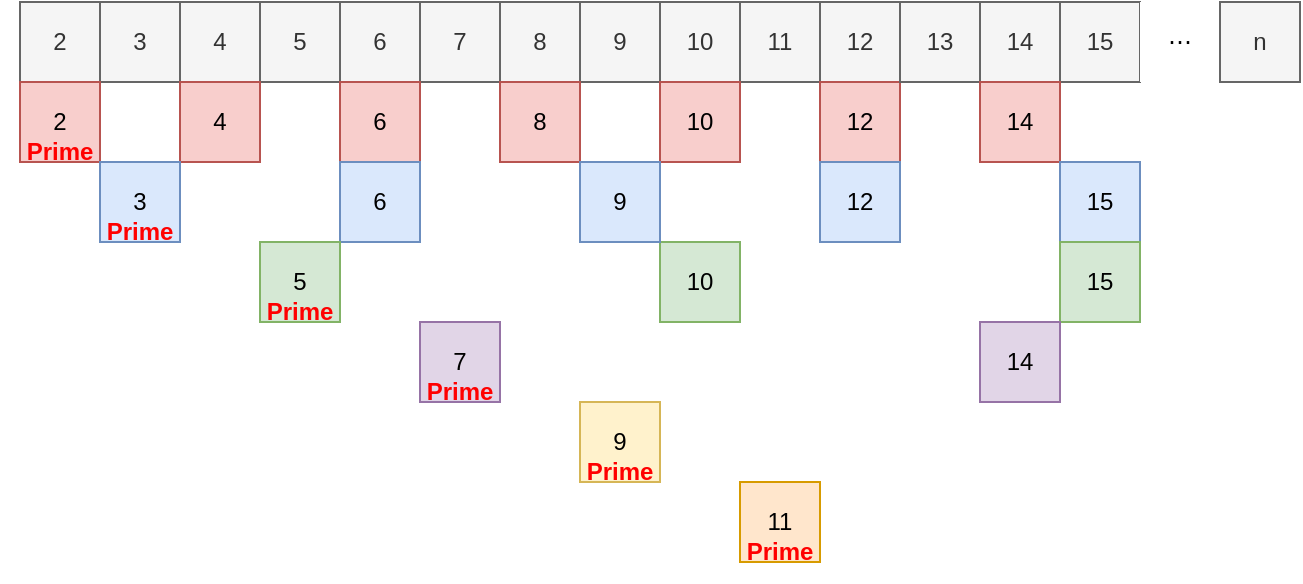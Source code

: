 <mxfile version="20.2.3" type="device" pages="2"><diagram id="DKl40bPEQ63-W_WIiDmJ" name="第 1 页"><mxGraphModel dx="687" dy="676" grid="1" gridSize="10" guides="1" tooltips="1" connect="1" arrows="1" fold="1" page="1" pageScale="1" pageWidth="827" pageHeight="1169" math="0" shadow="0"><root><mxCell id="0"/><mxCell id="1" parent="0"/><mxCell id="CeGAADFdwhnzHLbQDS3J-2" value="12" style="rounded=0;whiteSpace=wrap;html=1;fillColor=#f5f5f5;strokeColor=#666666;fontColor=#333333;" parent="1" vertex="1"><mxGeometry x="520" y="360" width="40" height="40" as="geometry"/></mxCell><mxCell id="CeGAADFdwhnzHLbQDS3J-3" value="2" style="rounded=0;whiteSpace=wrap;html=1;fillColor=#f5f5f5;strokeColor=#666666;fontColor=#333333;" parent="1" vertex="1"><mxGeometry x="120" y="360" width="40" height="40" as="geometry"/></mxCell><mxCell id="CeGAADFdwhnzHLbQDS3J-4" value="3" style="rounded=0;whiteSpace=wrap;html=1;fillColor=#f5f5f5;strokeColor=#666666;fontColor=#333333;" parent="1" vertex="1"><mxGeometry x="160" y="360" width="40" height="40" as="geometry"/></mxCell><mxCell id="CeGAADFdwhnzHLbQDS3J-7" value="11" style="rounded=0;whiteSpace=wrap;html=1;fillColor=#f5f5f5;strokeColor=#666666;fontColor=#333333;" parent="1" vertex="1"><mxGeometry x="480" y="360" width="40" height="40" as="geometry"/></mxCell><mxCell id="CeGAADFdwhnzHLbQDS3J-8" value="10" style="rounded=0;whiteSpace=wrap;html=1;fillColor=#f5f5f5;strokeColor=#666666;fontColor=#333333;" parent="1" vertex="1"><mxGeometry x="440" y="360" width="40" height="40" as="geometry"/></mxCell><mxCell id="CeGAADFdwhnzHLbQDS3J-9" value="9" style="rounded=0;whiteSpace=wrap;html=1;fillColor=#f5f5f5;strokeColor=#666666;fontColor=#333333;" parent="1" vertex="1"><mxGeometry x="400" y="360" width="40" height="40" as="geometry"/></mxCell><mxCell id="CeGAADFdwhnzHLbQDS3J-10" value="8" style="rounded=0;whiteSpace=wrap;html=1;fillColor=#f5f5f5;strokeColor=#666666;fontColor=#333333;" parent="1" vertex="1"><mxGeometry x="360" y="360" width="40" height="40" as="geometry"/></mxCell><mxCell id="CeGAADFdwhnzHLbQDS3J-11" value="7" style="rounded=0;whiteSpace=wrap;html=1;fillColor=#f5f5f5;strokeColor=#666666;fontColor=#333333;" parent="1" vertex="1"><mxGeometry x="320" y="360" width="40" height="40" as="geometry"/></mxCell><mxCell id="CeGAADFdwhnzHLbQDS3J-12" value="6" style="rounded=0;whiteSpace=wrap;html=1;fillColor=#f5f5f5;strokeColor=#666666;fontColor=#333333;" parent="1" vertex="1"><mxGeometry x="280" y="360" width="40" height="40" as="geometry"/></mxCell><mxCell id="CeGAADFdwhnzHLbQDS3J-13" value="5" style="rounded=0;whiteSpace=wrap;html=1;fillColor=#f5f5f5;strokeColor=#666666;fontColor=#333333;" parent="1" vertex="1"><mxGeometry x="240" y="360" width="40" height="40" as="geometry"/></mxCell><mxCell id="CeGAADFdwhnzHLbQDS3J-14" value="4" style="rounded=0;whiteSpace=wrap;html=1;fillColor=#f5f5f5;strokeColor=#666666;fontColor=#333333;" parent="1" vertex="1"><mxGeometry x="200" y="360" width="40" height="40" as="geometry"/></mxCell><mxCell id="CeGAADFdwhnzHLbQDS3J-15" value="2" style="rounded=0;whiteSpace=wrap;html=1;fillColor=#f8cecc;strokeColor=#b85450;" parent="1" vertex="1"><mxGeometry x="120" y="400" width="40" height="40" as="geometry"/></mxCell><mxCell id="CeGAADFdwhnzHLbQDS3J-16" value="4" style="rounded=0;whiteSpace=wrap;html=1;fillColor=#f8cecc;strokeColor=#b85450;" parent="1" vertex="1"><mxGeometry x="200" y="400" width="40" height="40" as="geometry"/></mxCell><mxCell id="CeGAADFdwhnzHLbQDS3J-17" value="6" style="rounded=0;whiteSpace=wrap;html=1;fillColor=#f8cecc;strokeColor=#b85450;" parent="1" vertex="1"><mxGeometry x="280" y="400" width="40" height="40" as="geometry"/></mxCell><mxCell id="CeGAADFdwhnzHLbQDS3J-18" value="8" style="rounded=0;whiteSpace=wrap;html=1;fillColor=#f8cecc;strokeColor=#b85450;" parent="1" vertex="1"><mxGeometry x="360" y="400" width="40" height="40" as="geometry"/></mxCell><mxCell id="CeGAADFdwhnzHLbQDS3J-19" value="10" style="rounded=0;whiteSpace=wrap;html=1;fillColor=#f8cecc;strokeColor=#b85450;" parent="1" vertex="1"><mxGeometry x="440" y="400" width="40" height="40" as="geometry"/></mxCell><mxCell id="CeGAADFdwhnzHLbQDS3J-20" value="12" style="rounded=0;whiteSpace=wrap;html=1;fillColor=#f8cecc;strokeColor=#b85450;" parent="1" vertex="1"><mxGeometry x="520" y="400" width="40" height="40" as="geometry"/></mxCell><mxCell id="CeGAADFdwhnzHLbQDS3J-21" value="3" style="rounded=0;whiteSpace=wrap;html=1;fillColor=#dae8fc;strokeColor=#6c8ebf;" parent="1" vertex="1"><mxGeometry x="160" y="440" width="40" height="40" as="geometry"/></mxCell><mxCell id="CeGAADFdwhnzHLbQDS3J-23" value="6" style="rounded=0;whiteSpace=wrap;html=1;fillColor=#dae8fc;strokeColor=#6c8ebf;" parent="1" vertex="1"><mxGeometry x="280" y="440" width="40" height="40" as="geometry"/></mxCell><mxCell id="CeGAADFdwhnzHLbQDS3J-24" value="5" style="rounded=0;whiteSpace=wrap;html=1;fillColor=#d5e8d4;strokeColor=#82b366;" parent="1" vertex="1"><mxGeometry x="240" y="480" width="40" height="40" as="geometry"/></mxCell><mxCell id="CeGAADFdwhnzHLbQDS3J-25" value="10" style="rounded=0;whiteSpace=wrap;html=1;fillColor=#d5e8d4;strokeColor=#82b366;" parent="1" vertex="1"><mxGeometry x="440" y="480" width="40" height="40" as="geometry"/></mxCell><mxCell id="CeGAADFdwhnzHLbQDS3J-26" value="9" style="rounded=0;whiteSpace=wrap;html=1;fillColor=#dae8fc;strokeColor=#6c8ebf;" parent="1" vertex="1"><mxGeometry x="400" y="440" width="40" height="40" as="geometry"/></mxCell><mxCell id="CeGAADFdwhnzHLbQDS3J-27" value="12" style="rounded=0;whiteSpace=wrap;html=1;fillColor=#dae8fc;strokeColor=#6c8ebf;" parent="1" vertex="1"><mxGeometry x="520" y="440" width="40" height="40" as="geometry"/></mxCell><mxCell id="CeGAADFdwhnzHLbQDS3J-28" value="13" style="rounded=0;whiteSpace=wrap;html=1;fillColor=#f5f5f5;strokeColor=#666666;fontColor=#333333;" parent="1" vertex="1"><mxGeometry x="560" y="360" width="40" height="40" as="geometry"/></mxCell><mxCell id="CeGAADFdwhnzHLbQDS3J-29" value="14" style="rounded=0;whiteSpace=wrap;html=1;fillColor=#f5f5f5;strokeColor=#666666;fontColor=#333333;" parent="1" vertex="1"><mxGeometry x="600" y="360" width="40" height="40" as="geometry"/></mxCell><mxCell id="CeGAADFdwhnzHLbQDS3J-30" value="15" style="rounded=0;whiteSpace=wrap;html=1;fillColor=#f5f5f5;strokeColor=#666666;fontColor=#333333;" parent="1" vertex="1"><mxGeometry x="640" y="360" width="40" height="40" as="geometry"/></mxCell><mxCell id="CeGAADFdwhnzHLbQDS3J-31" value="⋯" style="rounded=0;whiteSpace=wrap;html=1;strokeColor=none;" parent="1" vertex="1"><mxGeometry x="680" y="360" width="40" height="40" as="geometry"/></mxCell><mxCell id="CeGAADFdwhnzHLbQDS3J-32" value="n" style="rounded=0;whiteSpace=wrap;html=1;fillColor=#f5f5f5;strokeColor=#666666;fontColor=#333333;" parent="1" vertex="1"><mxGeometry x="720" y="360" width="40" height="40" as="geometry"/></mxCell><mxCell id="CeGAADFdwhnzHLbQDS3J-33" value="14" style="rounded=0;whiteSpace=wrap;html=1;fillColor=#f8cecc;strokeColor=#b85450;" parent="1" vertex="1"><mxGeometry x="600" y="400" width="40" height="40" as="geometry"/></mxCell><mxCell id="CeGAADFdwhnzHLbQDS3J-34" value="15" style="rounded=0;whiteSpace=wrap;html=1;fillColor=#dae8fc;strokeColor=#6c8ebf;" parent="1" vertex="1"><mxGeometry x="640" y="440" width="40" height="40" as="geometry"/></mxCell><mxCell id="CeGAADFdwhnzHLbQDS3J-36" value="15" style="rounded=0;whiteSpace=wrap;html=1;fillColor=#d5e8d4;strokeColor=#82b366;" parent="1" vertex="1"><mxGeometry x="640" y="480" width="40" height="40" as="geometry"/></mxCell><mxCell id="CeGAADFdwhnzHLbQDS3J-37" value="7" style="rounded=0;whiteSpace=wrap;html=1;fillColor=#e1d5e7;strokeColor=#9673a6;" parent="1" vertex="1"><mxGeometry x="320" y="520" width="40" height="40" as="geometry"/></mxCell><mxCell id="CeGAADFdwhnzHLbQDS3J-38" value="14" style="rounded=0;whiteSpace=wrap;html=1;fillColor=#e1d5e7;strokeColor=#9673a6;" parent="1" vertex="1"><mxGeometry x="600" y="520" width="40" height="40" as="geometry"/></mxCell><mxCell id="CeGAADFdwhnzHLbQDS3J-39" value="9" style="rounded=0;whiteSpace=wrap;html=1;fillColor=#fff2cc;strokeColor=#d6b656;" parent="1" vertex="1"><mxGeometry x="400" y="560" width="40" height="40" as="geometry"/></mxCell><mxCell id="CeGAADFdwhnzHLbQDS3J-40" value="11" style="rounded=0;whiteSpace=wrap;html=1;fillColor=#ffe6cc;strokeColor=#d79b00;" parent="1" vertex="1"><mxGeometry x="480" y="600" width="40" height="40" as="geometry"/></mxCell><mxCell id="CeGAADFdwhnzHLbQDS3J-41" value="Prime" style="text;html=1;strokeColor=none;fillColor=none;align=center;verticalAlign=middle;whiteSpace=wrap;rounded=0;fontColor=#FF0000;fontStyle=1" parent="1" vertex="1"><mxGeometry x="110" y="420" width="60" height="30" as="geometry"/></mxCell><mxCell id="CeGAADFdwhnzHLbQDS3J-42" value="Prime" style="text;html=1;strokeColor=none;fillColor=none;align=center;verticalAlign=middle;whiteSpace=wrap;rounded=0;fontColor=#FF0000;fontStyle=1" parent="1" vertex="1"><mxGeometry x="150" y="460" width="60" height="30" as="geometry"/></mxCell><mxCell id="CeGAADFdwhnzHLbQDS3J-43" value="Prime" style="text;html=1;strokeColor=none;fillColor=none;align=center;verticalAlign=middle;whiteSpace=wrap;rounded=0;fontColor=#FF0000;fontStyle=1" parent="1" vertex="1"><mxGeometry x="230" y="500" width="60" height="30" as="geometry"/></mxCell><mxCell id="CeGAADFdwhnzHLbQDS3J-44" value="Prime" style="text;html=1;strokeColor=none;fillColor=none;align=center;verticalAlign=middle;whiteSpace=wrap;rounded=0;fontColor=#FF0000;fontStyle=1" parent="1" vertex="1"><mxGeometry x="310" y="540" width="60" height="30" as="geometry"/></mxCell><mxCell id="CeGAADFdwhnzHLbQDS3J-45" value="Prime" style="text;html=1;strokeColor=none;fillColor=none;align=center;verticalAlign=middle;whiteSpace=wrap;rounded=0;fontColor=#FF0000;fontStyle=1" parent="1" vertex="1"><mxGeometry x="390" y="580" width="60" height="30" as="geometry"/></mxCell><mxCell id="CeGAADFdwhnzHLbQDS3J-46" value="Prime" style="text;html=1;strokeColor=none;fillColor=none;align=center;verticalAlign=middle;whiteSpace=wrap;rounded=0;fontColor=#FF0000;fontStyle=1" parent="1" vertex="1"><mxGeometry x="470" y="620" width="60" height="30" as="geometry"/></mxCell></root></mxGraphModel></diagram><diagram id="B8vljwI2kpXiG4ee_IGx" name="第 2 页"><mxGraphModel dx="687" dy="676" grid="1" gridSize="10" guides="1" tooltips="1" connect="1" arrows="1" fold="1" page="1" pageScale="1" pageWidth="827" pageHeight="1169" math="0" shadow="0"><root><mxCell id="0"/><mxCell id="1" parent="0"/><mxCell id="_Pdu46FJ5vpQD_stpdKI-1" value="2" style="rounded=0;whiteSpace=wrap;html=1;fillColor=#dae8fc;strokeColor=#6c8ebf;" parent="1" vertex="1"><mxGeometry x="160" y="200" width="40" height="40" as="geometry"/></mxCell><mxCell id="_Pdu46FJ5vpQD_stpdKI-2" value="x" style="rounded=0;whiteSpace=wrap;html=1;strokeColor=none;fontSize=15;fontStyle=0" parent="1" vertex="1"><mxGeometry x="200" y="200" width="40" height="40" as="geometry"/></mxCell><mxCell id="_Pdu46FJ5vpQD_stpdKI-3" value="50" style="rounded=0;whiteSpace=wrap;html=1;fillColor=#f5f5f5;fontColor=#333333;strokeColor=#666666;" parent="1" vertex="1"><mxGeometry x="240" y="200" width="40" height="40" as="geometry"/></mxCell><mxCell id="_Pdu46FJ5vpQD_stpdKI-5" value="=" style="rounded=0;whiteSpace=wrap;html=1;strokeColor=none;fontSize=15;fontStyle=0" parent="1" vertex="1"><mxGeometry x="280" y="200" width="40" height="40" as="geometry"/></mxCell><mxCell id="_Pdu46FJ5vpQD_stpdKI-6" value="100" style="rounded=0;whiteSpace=wrap;html=1;" parent="1" vertex="1"><mxGeometry x="320" y="200" width="40" height="40" as="geometry"/></mxCell><mxCell id="_Pdu46FJ5vpQD_stpdKI-8" value="4" style="rounded=0;whiteSpace=wrap;html=1;fillColor=#d5e8d4;strokeColor=#82b366;" parent="1" vertex="1"><mxGeometry x="160" y="240" width="40" height="40" as="geometry"/></mxCell><mxCell id="_Pdu46FJ5vpQD_stpdKI-9" value="x" style="rounded=0;whiteSpace=wrap;html=1;strokeColor=none;fontSize=15;fontStyle=0" parent="1" vertex="1"><mxGeometry x="200" y="240" width="40" height="40" as="geometry"/></mxCell><mxCell id="_Pdu46FJ5vpQD_stpdKI-10" value="25" style="rounded=0;whiteSpace=wrap;html=1;fillColor=#fff2cc;strokeColor=#d6b656;" parent="1" vertex="1"><mxGeometry x="240" y="240" width="40" height="40" as="geometry"/></mxCell><mxCell id="_Pdu46FJ5vpQD_stpdKI-11" value="=" style="rounded=0;whiteSpace=wrap;html=1;strokeColor=none;fontSize=15;fontStyle=0" parent="1" vertex="1"><mxGeometry x="280" y="240" width="40" height="40" as="geometry"/></mxCell><mxCell id="_Pdu46FJ5vpQD_stpdKI-12" value="100" style="rounded=0;whiteSpace=wrap;html=1;" parent="1" vertex="1"><mxGeometry x="320" y="240" width="40" height="40" as="geometry"/></mxCell><mxCell id="_Pdu46FJ5vpQD_stpdKI-13" value="5" style="rounded=0;whiteSpace=wrap;html=1;fillColor=#ffe6cc;strokeColor=#d79b00;" parent="1" vertex="1"><mxGeometry x="160" y="280" width="40" height="40" as="geometry"/></mxCell><mxCell id="_Pdu46FJ5vpQD_stpdKI-14" value="x" style="rounded=0;whiteSpace=wrap;html=1;strokeColor=none;fontSize=15;fontStyle=0" parent="1" vertex="1"><mxGeometry x="200" y="280" width="40" height="40" as="geometry"/></mxCell><mxCell id="_Pdu46FJ5vpQD_stpdKI-15" value="20" style="rounded=0;whiteSpace=wrap;html=1;fillColor=#e1d5e7;strokeColor=#9673a6;" parent="1" vertex="1"><mxGeometry x="240" y="280" width="40" height="40" as="geometry"/></mxCell><mxCell id="_Pdu46FJ5vpQD_stpdKI-16" value="=" style="rounded=0;whiteSpace=wrap;html=1;strokeColor=none;fontSize=15;fontStyle=0" parent="1" vertex="1"><mxGeometry x="280" y="280" width="40" height="40" as="geometry"/></mxCell><mxCell id="_Pdu46FJ5vpQD_stpdKI-17" value="100" style="rounded=0;whiteSpace=wrap;html=1;" parent="1" vertex="1"><mxGeometry x="320" y="280" width="40" height="40" as="geometry"/></mxCell><mxCell id="_Pdu46FJ5vpQD_stpdKI-18" value="10" style="rounded=0;whiteSpace=wrap;html=1;fillColor=#f8cecc;strokeColor=#b85450;" parent="1" vertex="1"><mxGeometry x="160" y="320" width="40" height="40" as="geometry"/></mxCell><mxCell id="_Pdu46FJ5vpQD_stpdKI-19" value="x" style="rounded=0;whiteSpace=wrap;html=1;strokeColor=none;fontSize=15;fontStyle=0" parent="1" vertex="1"><mxGeometry x="200" y="320" width="40" height="40" as="geometry"/></mxCell><mxCell id="_Pdu46FJ5vpQD_stpdKI-20" value="10" style="rounded=0;whiteSpace=wrap;html=1;fillColor=#f8cecc;strokeColor=#b85450;" parent="1" vertex="1"><mxGeometry x="240" y="320" width="40" height="40" as="geometry"/></mxCell><mxCell id="_Pdu46FJ5vpQD_stpdKI-21" value="=" style="rounded=0;whiteSpace=wrap;html=1;strokeColor=none;fontSize=15;fontStyle=0" parent="1" vertex="1"><mxGeometry x="280" y="320" width="40" height="40" as="geometry"/></mxCell><mxCell id="_Pdu46FJ5vpQD_stpdKI-22" value="100" style="rounded=0;whiteSpace=wrap;html=1;" parent="1" vertex="1"><mxGeometry x="320" y="320" width="40" height="40" as="geometry"/></mxCell><mxCell id="_Pdu46FJ5vpQD_stpdKI-23" value="20" style="rounded=0;whiteSpace=wrap;html=1;fillColor=#e1d5e7;strokeColor=#9673a6;" parent="1" vertex="1"><mxGeometry x="160" y="360" width="40" height="40" as="geometry"/></mxCell><mxCell id="_Pdu46FJ5vpQD_stpdKI-24" value="x" style="rounded=0;whiteSpace=wrap;html=1;strokeColor=none;fontSize=15;fontStyle=0" parent="1" vertex="1"><mxGeometry x="200" y="360" width="40" height="40" as="geometry"/></mxCell><mxCell id="_Pdu46FJ5vpQD_stpdKI-25" value="5" style="rounded=0;whiteSpace=wrap;html=1;fillColor=#ffe6cc;strokeColor=#d79b00;" parent="1" vertex="1"><mxGeometry x="240" y="360" width="40" height="40" as="geometry"/></mxCell><mxCell id="_Pdu46FJ5vpQD_stpdKI-26" value="=" style="rounded=0;whiteSpace=wrap;html=1;strokeColor=none;fontSize=15;fontStyle=0" parent="1" vertex="1"><mxGeometry x="280" y="360" width="40" height="40" as="geometry"/></mxCell><mxCell id="_Pdu46FJ5vpQD_stpdKI-27" value="100" style="rounded=0;whiteSpace=wrap;html=1;" parent="1" vertex="1"><mxGeometry x="320" y="360" width="40" height="40" as="geometry"/></mxCell><mxCell id="_Pdu46FJ5vpQD_stpdKI-28" value="25" style="rounded=0;whiteSpace=wrap;html=1;fillColor=#fff2cc;strokeColor=#d6b656;" parent="1" vertex="1"><mxGeometry x="160" y="400" width="40" height="40" as="geometry"/></mxCell><mxCell id="_Pdu46FJ5vpQD_stpdKI-29" value="x" style="rounded=0;whiteSpace=wrap;html=1;strokeColor=none;fontSize=15;fontStyle=0" parent="1" vertex="1"><mxGeometry x="200" y="400" width="40" height="40" as="geometry"/></mxCell><mxCell id="_Pdu46FJ5vpQD_stpdKI-30" value="4" style="rounded=0;whiteSpace=wrap;html=1;fillColor=#d5e8d4;strokeColor=#82b366;" parent="1" vertex="1"><mxGeometry x="240" y="400" width="40" height="40" as="geometry"/></mxCell><mxCell id="_Pdu46FJ5vpQD_stpdKI-31" value="=" style="rounded=0;whiteSpace=wrap;html=1;strokeColor=none;fontSize=15;fontStyle=0" parent="1" vertex="1"><mxGeometry x="280" y="400" width="40" height="40" as="geometry"/></mxCell><mxCell id="_Pdu46FJ5vpQD_stpdKI-32" value="100" style="rounded=0;whiteSpace=wrap;html=1;" parent="1" vertex="1"><mxGeometry x="320" y="400" width="40" height="40" as="geometry"/></mxCell><mxCell id="_Pdu46FJ5vpQD_stpdKI-34" value="50" style="rounded=0;whiteSpace=wrap;html=1;fillColor=#f5f5f5;strokeColor=#666666;fontColor=#333333;" parent="1" vertex="1"><mxGeometry x="160" y="440" width="40" height="40" as="geometry"/></mxCell><mxCell id="_Pdu46FJ5vpQD_stpdKI-35" value="x" style="rounded=0;whiteSpace=wrap;html=1;strokeColor=none;fontSize=15;fontStyle=0" parent="1" vertex="1"><mxGeometry x="200" y="440" width="40" height="40" as="geometry"/></mxCell><mxCell id="_Pdu46FJ5vpQD_stpdKI-36" value="2" style="rounded=0;whiteSpace=wrap;html=1;fillColor=#dae8fc;strokeColor=#6c8ebf;" parent="1" vertex="1"><mxGeometry x="240" y="440" width="40" height="40" as="geometry"/></mxCell><mxCell id="_Pdu46FJ5vpQD_stpdKI-37" value="=" style="rounded=0;whiteSpace=wrap;html=1;strokeColor=none;fontSize=15;fontStyle=0" parent="1" vertex="1"><mxGeometry x="280" y="440" width="40" height="40" as="geometry"/></mxCell><mxCell id="_Pdu46FJ5vpQD_stpdKI-38" value="100" style="rounded=0;whiteSpace=wrap;html=1;" parent="1" vertex="1"><mxGeometry x="320" y="440" width="40" height="40" as="geometry"/></mxCell></root></mxGraphModel></diagram></mxfile>